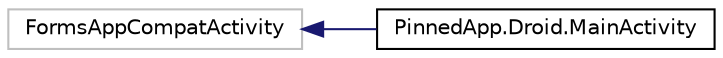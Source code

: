 digraph "Graphical Class Hierarchy"
{
  edge [fontname="Helvetica",fontsize="10",labelfontname="Helvetica",labelfontsize="10"];
  node [fontname="Helvetica",fontsize="10",shape=record];
  rankdir="LR";
  Node259 [label="FormsAppCompatActivity",height=0.2,width=0.4,color="grey75", fillcolor="white", style="filled"];
  Node259 -> Node0 [dir="back",color="midnightblue",fontsize="10",style="solid",fontname="Helvetica"];
  Node0 [label="PinnedApp.Droid.MainActivity",height=0.2,width=0.4,color="black", fillcolor="white", style="filled",URL="$class_pinned_app_1_1_droid_1_1_main_activity.html"];
}
